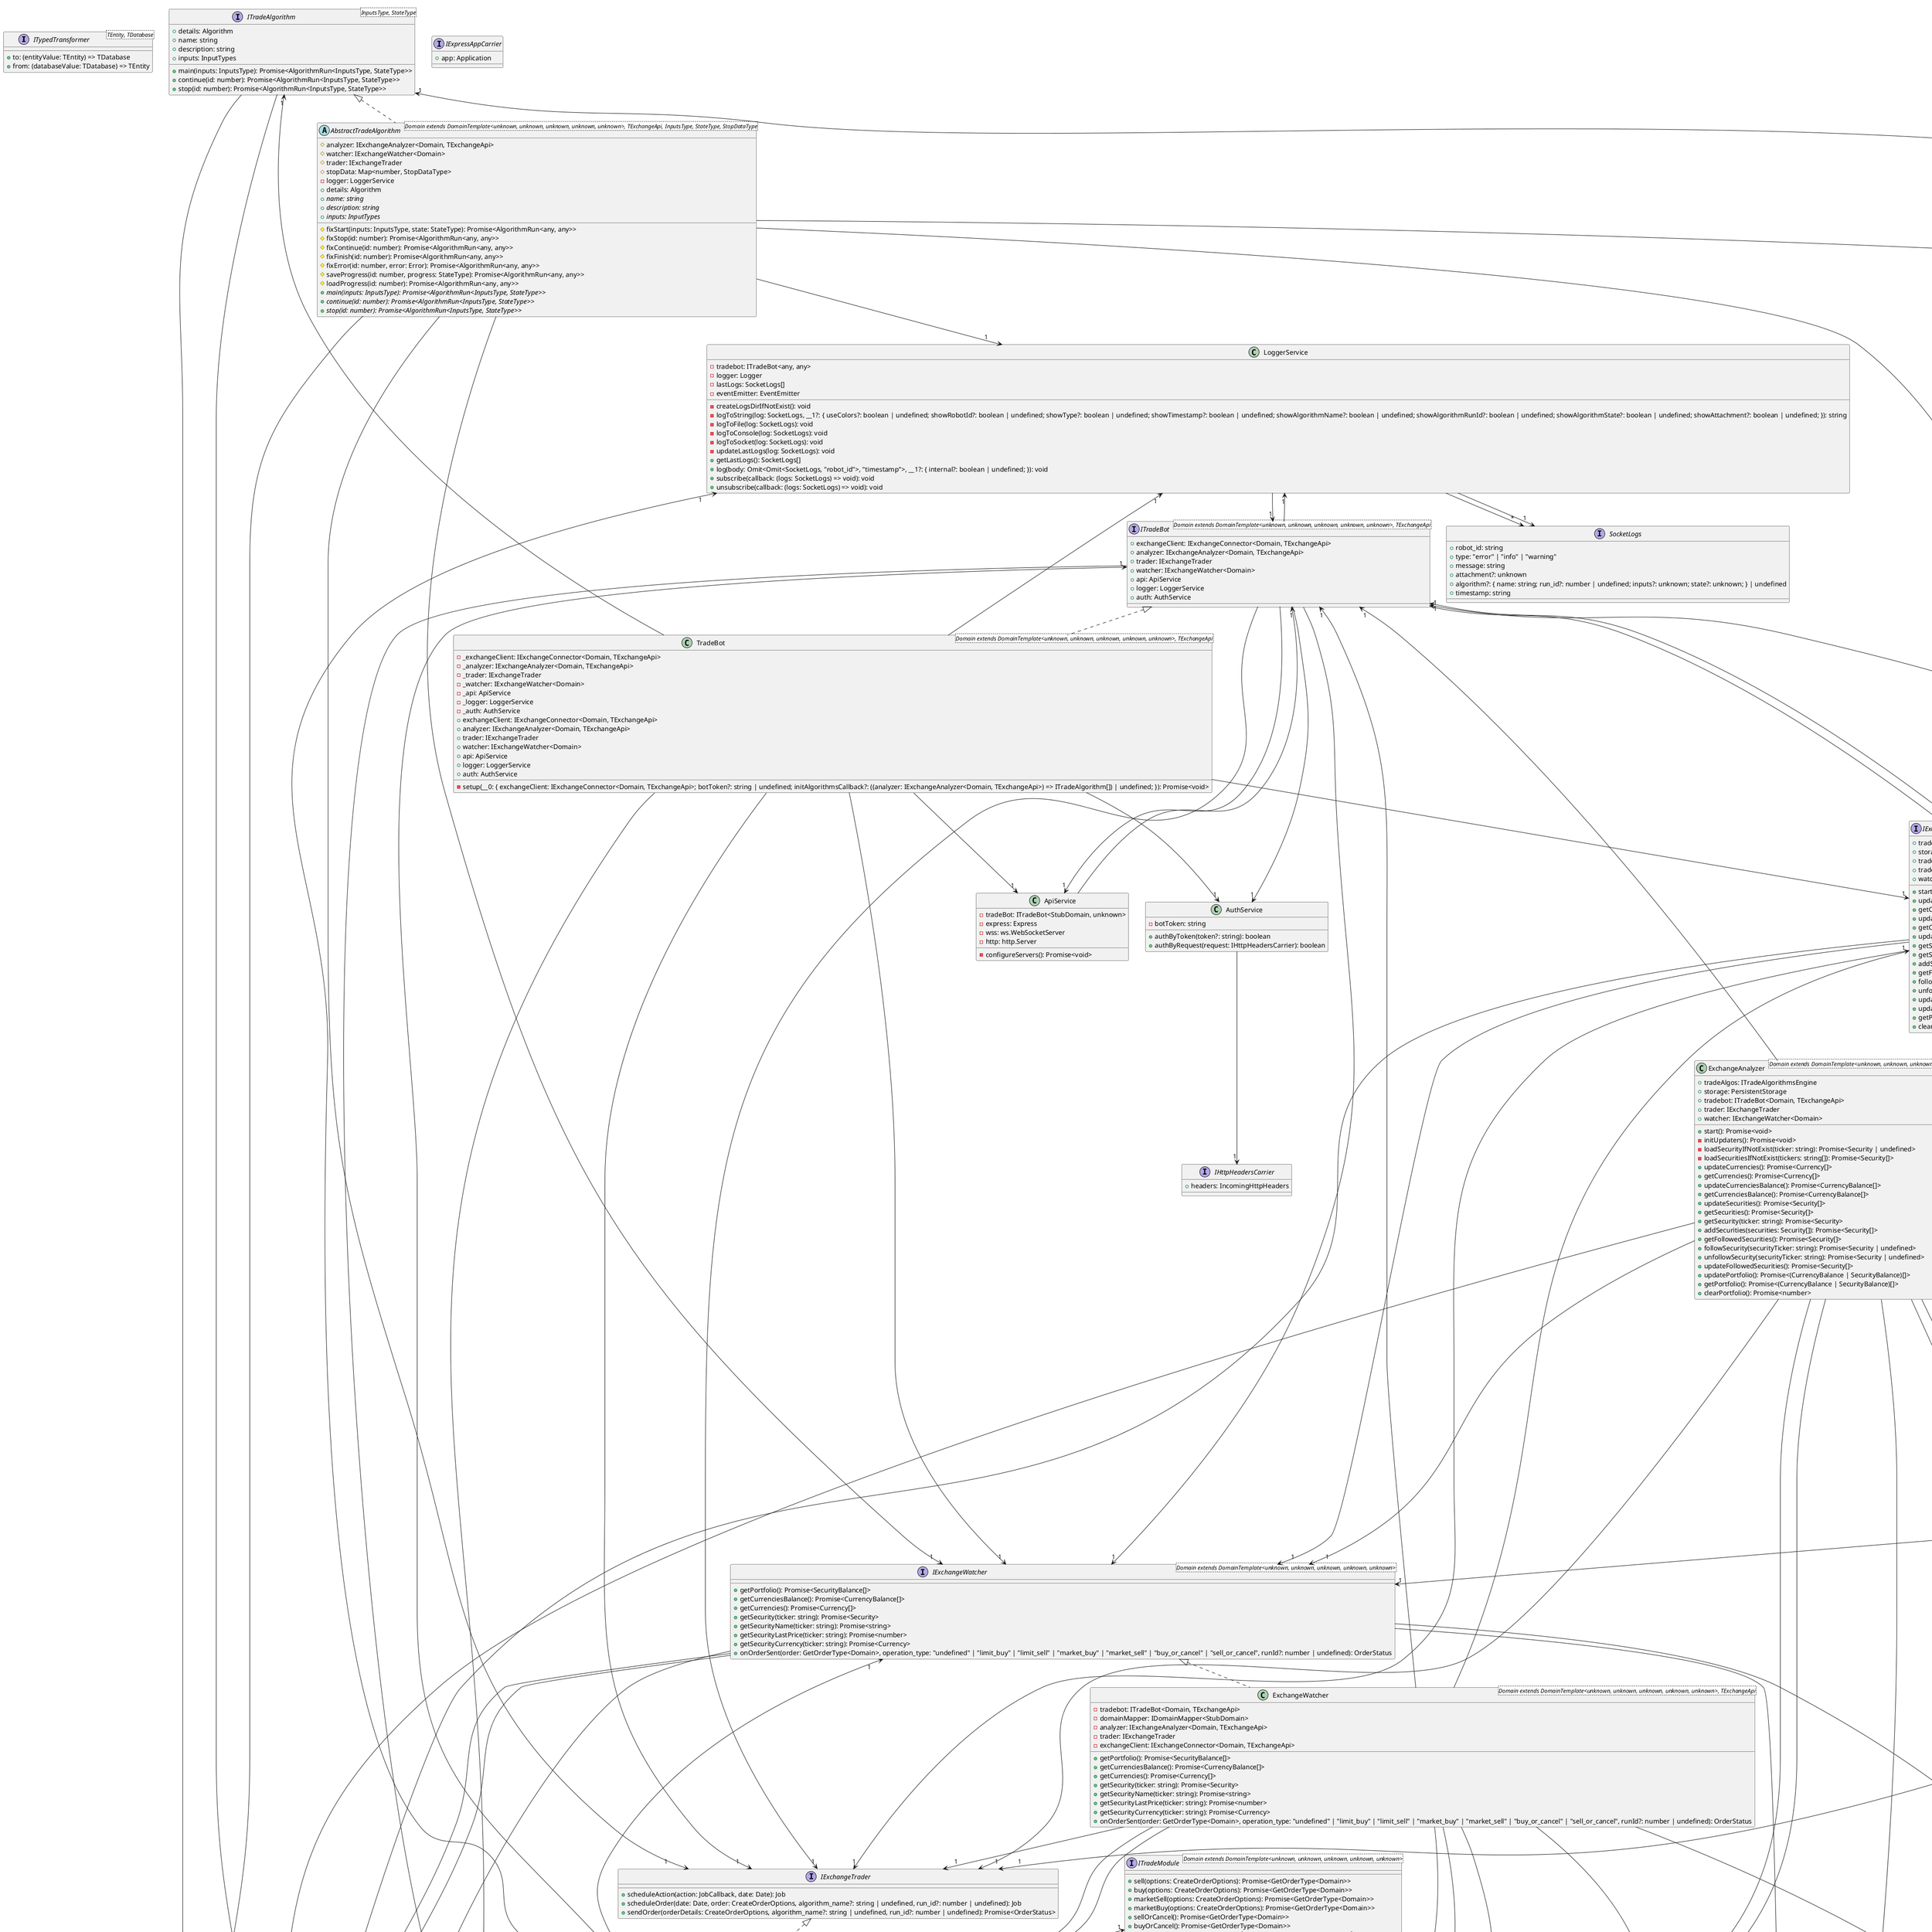 @startuml
interface ITypedTransformer<TEntity, TDatabase> {
    +to: (entityValue: TEntity) => TDatabase
    +from: (databaseValue: TDatabase) => TEntity
}
interface ITradeModule<Domain extends DomainTemplate<unknown, unknown, unknown, unknown, unknown>> {
    +sell(options: CreateOrderOptions): Promise<GetOrderType<Domain>>
    +buy(options: CreateOrderOptions): Promise<GetOrderType<Domain>>
    +marketSell(options: CreateOrderOptions): Promise<GetOrderType<Domain>>
    +marketBuy(options: CreateOrderOptions): Promise<GetOrderType<Domain>>
    +sellOrCancel(): Promise<GetOrderType<Domain>>
    +buyOrCancel(): Promise<GetOrderType<Domain>>
}
interface IInfoModule<Domain extends DomainTemplate<unknown, unknown, unknown, unknown, unknown>> {
    +getCurrencies(): Promise<GetCurrencyType<Domain>[]>
    +getSecurityLastPrice(ticker: string): Promise<number>
    +getSecurityCurrency(ticker: string): Promise<GetCurrencyType<Domain>>
    +getSecurityName(ticker: string): Promise<string>
    +getSecurity(ticker: string, ignoreCache?: boolean | undefined): Promise<GetSecurityBalanceType<Domain> | null>
    +getSecurityByExchangeId(id: string, ignoreCache?: boolean | undefined): Promise<GetSecurityBalanceType<Domain> | null>
}
interface IExchangeConnector<Domain extends DomainTemplate<unknown, unknown, unknown, unknown, unknown>, TExchangeApi> {
    +api: TExchangeApi
    +tradeModule: ITradeModule<Domain>
    +infoModule: IInfoModule<Domain>
    +domainMapper: IDomainMapper<Domain>
    +getPortfolio(): Promise<GetSecurityBalanceType<Domain>[]>
    +getCurrenciesBalance(): Promise<GetCurrencyBalanceType<Domain>[]>
}
abstract class AbstractTradeModule<Domain extends DomainTemplate<unknown, unknown, unknown, unknown, unknown>, TExchangeApi> implements ITradeModule {
    #exchangeClient: IExchangeConnector<Domain, TExchangeApi>
    +setExchangeClient(exchangeClient: IExchangeConnector<Domain, TExchangeApi>): void
    +{abstract} sell(__0: CreateOrderOptions): Promise<GetOrderType<Domain>>
    +{abstract} buy(__0: CreateOrderOptions): Promise<GetOrderType<Domain>>
    +{abstract} marketSell(__0: CreateOrderOptions): Promise<GetOrderType<Domain>>
    +{abstract} marketBuy(__0: CreateOrderOptions): Promise<GetOrderType<Domain>>
    +{abstract} sellOrCancel(): Promise<GetOrderType<Domain>>
    +{abstract} buyOrCancel(): Promise<GetOrderType<Domain>>
}
abstract class AbstractInfoModule<Domain extends DomainTemplate<unknown, unknown, unknown, unknown, unknown>, TExchangeApi> implements IInfoModule {
    #exchangeClient: IExchangeConnector<Domain, TExchangeApi>
    +setExchangeClient(exchangeClient: IExchangeConnector<Domain, TExchangeApi>): void
    +{abstract} getCurrencies(): Promise<GetCurrencyType<Domain>[]>
    +{abstract} getSecurityLastPrice(ticker: string): Promise<number>
    +{abstract} getSecurityCurrency(ticker: string): Promise<GetCurrencyType<Domain>>
    +{abstract} getSecurityName(ticker: string): Promise<string>
    +{abstract} getSecurity(ticker: string, ignoreCache?: boolean | undefined): Promise<GetSecurityType<Domain> | null>
    +{abstract} getSecurityByExchangeId(id: string, ignoreCache?: boolean | undefined): Promise<GetSecurityType<Domain> | null>
}
abstract class AbstractExchangeConnector<Domain extends DomainTemplate<unknown, unknown, unknown, unknown, unknown>, TExchangeApi> implements IExchangeConnector {
    -_isAccountInitialized: boolean
    +isAccountInitialized: boolean
    #isAccountInitialized: boolean
    +api: TExchangeApi
    +tradeModule: ITradeModule<Domain>
    +infoModule: IInfoModule<Domain>
    +domainMapper: IDomainMapper<Domain>
    #{abstract} initAccount(): Promise<unknown>
    +{abstract} getPortfolio(): Promise<GetSecurityBalanceType<Domain>[]>
    +{abstract} getCurrenciesBalance(): Promise<GetCurrencyBalanceType<Domain>[]>
}
class Algorithm {
    +name: string
    +description: string
    +inputTypes: InputTypes
    +algorithmRuns?: AlgorithmRun<any, any>[] | undefined
}
interface GetOrdersOptions extends ZGetOrdersOptions
class Order {
    +exchangeId: string
    +securityTicker: string
    +status: OrderStatus
    +operation: "undefined" | "limit_buy" | "limit_sell" | "market_buy" | "market_sell" | "buy_or_cancel" | "sell_or_cancel"
    +lots: number
    +price: number
    +updatedAt?: Date | undefined
    +algorithmRunId?: number | undefined
    +algorithmRun?: AlgorithmRun<any, any> | undefined
}
class AlgorithmRun<InputType, StateType> {
    +id: number
    +algorithmName: string
    +inputs: InputType
    +status: AlgorithmRunStatus
    +state: StateType
    +updatedAt: Date
    +createdAt: Date
    +algorithm: Algorithm
    +orders: Order[]
}
interface Currency {
    +name: string
    +ticker: string
    +exchangeTicker: string
}
interface CurrencyBalance {
    +type: "currency"
    +currencyTicker: string
    +amount: number
}
interface SecurityBalance {
    +type: "security"
    +securityTicker: string
    +amount: number
}
interface Security {
    +name: string
    +ticker: string
    +price: number
    +currencyTicker: string
}
abstract class AbstractDomainMapper<Domain extends DomainTemplate<unknown, unknown, unknown, unknown, unknown>, TExchangeApi> implements IDomainMapper {
    #exchangeClient: IExchangeConnector<Domain, TExchangeApi>
    +setExchangeClient(exchangeClient: IExchangeConnector<Domain, TExchangeApi>): void
    +{abstract} currency(currency: GetCurrencyType<Domain>): Promise<Currency>
    +{abstract} currencyBalance(currency: GetCurrencyBalanceType<Domain>): Promise<CurrencyBalance>
    +{abstract} security(security: GetSecurityType<Domain>): Promise<Security>
    +{abstract} securityBalance(portfolio: GetSecurityBalanceType<Domain>): Promise<SecurityBalance>
    +{abstract} order(order: GetOrderType<Domain>): Promise<Order>
    +{abstract} orderStatus(order: GetOrderType<Domain>): OrderStatus
    +{abstract} orderOperation(order: GetOrderType<Domain>): "undefined" | "limit_buy" | "limit_sell" | "market_buy" | "market_sell" | "buy_or_cancel" | "sell_or_cancel"
}
interface IDomainMapper<Domain extends DomainTemplate<unknown, unknown, unknown, unknown, unknown>> {
    +currency(currency: GetCurrencyType<Domain>): Promise<Currency>
    +currencyBalance(currency: GetCurrencyBalanceType<Domain>): Promise<CurrencyBalance>
    +security(security: GetSecurityType<Domain>): Promise<Security>
    +securityBalance(security: GetSecurityBalanceType<Domain>): Promise<SecurityBalance>
    +order(order: GetOrderType<Domain>): Promise<Order>
    +orderStatus(order: GetOrderType<Domain>): OrderStatus
    +orderOperation(order: GetOrderType<Domain>): "undefined" | "limit_buy" | "limit_sell" | "market_buy" | "market_sell" | "buy_or_cancel" | "sell_or_cancel"
}
class AlgorithmsRepository extends Repository
class AlgorithmRunsRepository extends Repository {
    +runOne(algorithmName: string, inputs: unknown, state?: unknown): Promise<AlgorithmRun<any, any>>
    +saveProgress(id: number, state: unknown): Promise<AlgorithmRun<any, any>>
    +loadProgress(id: number): Promise<AlgorithmRun<any, any> | null>
    +stopOne(id: number): Promise<AlgorithmRun<any, any>>
    +resumeOne(id: number): Promise<AlgorithmRun<any, any>>
    +finishOne(id: number): Promise<AlgorithmRun<any, any>>
    +storeError(id: number, error: Error): Promise<AlgorithmRun<any, any>>
    +findManyByAlgorithm(algorithmName: string): Promise<AlgorithmRun<any, any>[]>
    +findAllUnfinished(): Promise<AlgorithmRun<any, any>[]>
}
class OrdersRepository extends Repository {
    +saveOne(order: Order, operation: "undefined" | "limit_buy" | "limit_sell" | "market_buy" | "market_sell" | "buy_or_cancel" | "sell_or_cancel", runId?: number | undefined): Promise<Order>
    +search(options: GetOrdersOptions): Promise<Order[]>
}
interface IPersistentStorage {
    +orders: OrdersRepository
    +algorithms: AlgorithmsRepository
    +algorithmRuns: AlgorithmRunsRepository
}
class PersistentStorage implements IPersistentStorage {
    +orders: OrdersRepository
    +algorithms: AlgorithmsRepository
    +algorithmRuns: AlgorithmRunsRepository
    -datasource: DataSource
    -initDatasource(id: string): DataSource
}
class PortfolioStore {
    -items: PortfolioPosition[]
    -securitiesStore: SecuritiesStore
    -findPosition(position: PortfolioPosition, searchIn?: PortfolioPosition[]): PortfolioPosition | undefined
    +setSecuritiesStore(store: SecuritiesStore): void
    +portfolio: PortfolioPosition[]
    +currencies: CurrencyBalance[]
    +securities: SecurityBalance[]
    +updatePositions(positions: PortfolioPosition[]): void
    +updatePositionsAll(positions: PortfolioPosition[]): void
}
class SecuritiesStore {
    -items: Security[]
    -followList: string[]
    -updateJournal: Map<string, Date>
    -portfolioStore: PortfolioStore
    +setPortfolioStore(store: PortfolioStore): void
    +securities: Security[]
    +followedSecurities: Security[]
    +securitiesWithUpdates: { updatedAt: Date | undefined; name: string; ticker: string; price: number; currencyTicker: string; }[]
    +follow(securityTicker: string): Security | undefined
    +unfollow(securityTicker: string): Security | undefined
    +updateSecurities(securities: Security[]): void
    +getBalanceOf(securityTicker: string): SecurityBalance | undefined
}
class CurrenciesStore {
    -items: Currency[]
    -portfolioStore: PortfolioStore
    +setPortfolioStore(store: PortfolioStore): void
    +currencies: Currency[]
    +updateCurrenciesAll(currencies: Currency[]): void
    +getBalanceOf(currencyTicker: string): CurrencyBalance | undefined
}
class TradeBotStore {
    +securitiesStore: SecuritiesStore
    +portfolioStore: PortfolioStore
    +currenciesStore: CurrenciesStore
}
interface ITradeAlgorithm<InputsType, StateType> {
    +details: Algorithm
    +name: string
    +description: string
    +inputs: InputTypes
    +main(inputs: InputsType): Promise<AlgorithmRun<InputsType, StateType>>
    +continue(id: number): Promise<AlgorithmRun<InputsType, StateType>>
    +stop(id: number): Promise<AlgorithmRun<InputsType, StateType>>
}
interface ITradeAlgorithmsEngine {
    +description: Algorithm[]
    +runAlgorithm(name: string, inputs: unknown): Promise<AlgorithmRun<any, any>>
    +resumeAlgorithms(): Promise<void>
    +continueAlgorithm(name: string, run_id: number): Promise<AlgorithmRun<any, any>>
    +stopAlgorithm(name: string, run_id: number): Promise<AlgorithmRun<any, any>>
}
interface IExpressAppCarrier {
    +app: Application
}
class ApiService {
    -tradeBot: ITradeBot<StubDomain, unknown>
    -express: Express
    -wss: ws.WebSocketServer
    -http: http.Server
    -configureServers(): Promise<void>
}
interface IHttpHeadersCarrier {
    +headers: IncomingHttpHeaders
}
class AuthService {
    -botToken: string
    +authByToken(token?: string): boolean
    +authByRequest(request: IHttpHeadersCarrier): boolean
}
interface SocketLogs {
    +robot_id: string
    +type: "error" | "info" | "warning"
    +message: string
    +attachment?: unknown
    +algorithm?: { name: string; run_id?: number | undefined; inputs?: unknown; state?: unknown; } | undefined
    +timestamp: string
}
class LoggerService {
    -tradebot: ITradeBot<any, any>
    -logger: Logger
    -lastLogs: SocketLogs[]
    -eventEmitter: EventEmitter
    -createLogsDirIfNotExist(): void
    -logToString(log: SocketLogs, __1?: { useColors?: boolean | undefined; showRobotId?: boolean | undefined; showType?: boolean | undefined; showTimestamp?: boolean | undefined; showAlgorithmName?: boolean | undefined; showAlgorithmRunId?: boolean | undefined; showAlgorithmState?: boolean | undefined; showAttachment?: boolean | undefined; }): string
    -logToFile(log: SocketLogs): void
    -logToConsole(log: SocketLogs): void
    -logToSocket(log: SocketLogs): void
    -updateLastLogs(log: SocketLogs): void
    +getLastLogs(): SocketLogs[]
    +log(body: Omit<Omit<SocketLogs, "robot_id">, "timestamp">, __1?: { internal?: boolean | undefined; }): void
    +subscribe(callback: (logs: SocketLogs) => void): void
    +unsubscribe(callback: (logs: SocketLogs) => void): void
}
interface ITradeBot<Domain extends DomainTemplate<unknown, unknown, unknown, unknown, unknown>, TExchangeApi> {
    +exchangeClient: IExchangeConnector<Domain, TExchangeApi>
    +analyzer: IExchangeAnalyzer<Domain, TExchangeApi>
    +trader: IExchangeTrader
    +watcher: IExchangeWatcher<Domain>
    +api: ApiService
    +logger: LoggerService
    +auth: AuthService
}
class TradeAlgorithmsEngine<Domain extends DomainTemplate<unknown, unknown, unknown, unknown, unknown>, TExchangeApi> implements ITradeAlgorithmsEngine {
    #analyzer: IExchangeAnalyzer<Domain, TExchangeApi>
    #trader: IExchangeTrader
    #watcher: IExchangeWatcher<Domain>
    #tradebot: ITradeBot<Domain, TExchangeApi>
    #algorithms: ITradeAlgorithm<unknown, unknown>[]
    +description: Algorithm[]
    +runAlgorithm(name: string, inputs: unknown): Promise<AlgorithmRun<any, any>>
    +resumeAlgorithms(): Promise<void>
    +continueAlgorithm(name: string, id: number): Promise<AlgorithmRun<any, any>>
    +stopAlgorithm(name: string, id: number): Promise<AlgorithmRun<any, any>>
}
interface IExchangeTrader {
    +scheduleAction(action: JobCallback, date: Date): Job
    +scheduleOrder(date: Date, order: CreateOrderOptions, algorithm_name?: string | undefined, run_id?: number | undefined): Job
    +sendOrder(orderDetails: CreateOrderOptions, algorithm_name?: string | undefined, run_id?: number | undefined): Promise<OrderStatus>
}
interface IExchangeWatcher<Domain extends DomainTemplate<unknown, unknown, unknown, unknown, unknown>> {
    +getPortfolio(): Promise<SecurityBalance[]>
    +getCurrenciesBalance(): Promise<CurrencyBalance[]>
    +getCurrencies(): Promise<Currency[]>
    +getSecurity(ticker: string): Promise<Security>
    +getSecurityName(ticker: string): Promise<string>
    +getSecurityLastPrice(ticker: string): Promise<number>
    +getSecurityCurrency(ticker: string): Promise<Currency>
    +onOrderSent(order: GetOrderType<Domain>, operation_type: "undefined" | "limit_buy" | "limit_sell" | "market_buy" | "market_sell" | "buy_or_cancel" | "sell_or_cancel", runId?: number | undefined): OrderStatus
}
interface IExchangeAnalyzer<Domain extends DomainTemplate<unknown, unknown, unknown, unknown, unknown>, TExchangeApi> {
    +tradeAlgos: ITradeAlgorithmsEngine
    +storage: IPersistentStorage
    +tradebot: ITradeBot<Domain, TExchangeApi>
    +trader: IExchangeTrader
    +watcher: IExchangeWatcher<Domain>
    +start(): Promise<void>
    +updateCurrencies(): Promise<Currency[]>
    +getCurrencies(): Promise<Currency[]>
    +updateCurrenciesBalance(): Promise<CurrencyBalance[]>
    +getCurrenciesBalance(): Promise<CurrencyBalance[]>
    +updateSecurities(): Promise<Security[]>
    +getSecurities(): Promise<Security[]>
    +getSecurity(ticker: string): Promise<Security>
    +addSecurities(securities: Security[]): Promise<Security[]>
    +getFollowedSecurities(): Promise<Security[]>
    +followSecurity(securityTicker: string): Promise<Security | undefined>
    +unfollowSecurity(securityTicker: string): Promise<Security | undefined>
    +updateFollowedSecurities(): Promise<Security[]>
    +updatePortfolio(): Promise<(CurrencyBalance | SecurityBalance)[]>
    +getPortfolio(): Promise<(CurrencyBalance | SecurityBalance)[]>
    +clearPortfolio(): Promise<number>
}
class ExchangeAnalyzer<Domain extends DomainTemplate<unknown, unknown, unknown, unknown, unknown>, TExchangeApi> implements IExchangeAnalyzer {
    +tradeAlgos: ITradeAlgorithmsEngine
    +storage: PersistentStorage
    +tradebot: ITradeBot<Domain, TExchangeApi>
    +trader: IExchangeTrader
    +watcher: IExchangeWatcher<Domain>
    +start(): Promise<void>
    -initUpdaters(): Promise<void>
    -loadSecurityIfNotExist(ticker: string): Promise<Security | undefined>
    -loadSecuritiesIfNotExist(tickers: string[]): Promise<Security[]>
    +updateCurrencies(): Promise<Currency[]>
    +getCurrencies(): Promise<Currency[]>
    +updateCurrenciesBalance(): Promise<CurrencyBalance[]>
    +getCurrenciesBalance(): Promise<CurrencyBalance[]>
    +updateSecurities(): Promise<Security[]>
    +getSecurities(): Promise<Security[]>
    +getSecurity(ticker: string): Promise<Security>
    +addSecurities(securities: Security[]): Promise<Security[]>
    +getFollowedSecurities(): Promise<Security[]>
    +followSecurity(securityTicker: string): Promise<Security | undefined>
    +unfollowSecurity(securityTicker: string): Promise<Security | undefined>
    +updateFollowedSecurities(): Promise<Security[]>
    +updatePortfolio(): Promise<(CurrencyBalance | SecurityBalance)[]>
    +getPortfolio(): Promise<(CurrencyBalance | SecurityBalance)[]>
    +clearPortfolio(): Promise<number>
}
class ExchangeTrader<Domain extends DomainTemplate<unknown, unknown, unknown, unknown, unknown>, TExchangeApi> implements IExchangeTrader {
    -tradebot: ITradeBot<Domain, TExchangeApi>
    -watcher: IExchangeWatcher<Domain>
    -logger: LoggerService
    -exchangeClient: IExchangeConnector<Domain, TExchangeApi>
    +scheduleAction(action: JobCallback, date: Date): Job
    +scheduleOrder(date: Date, order: CreateOrderOptions, algorithm_name?: string | undefined, run_id?: number | undefined): Job
    +sendOrder(orderDetails: CreateOrderOptions, algorithm_name?: string | undefined, run_id?: number | undefined): Promise<OrderStatus>
}
class ExchangeWatcher<Domain extends DomainTemplate<unknown, unknown, unknown, unknown, unknown>, TExchangeApi> implements IExchangeWatcher {
    -tradebot: ITradeBot<Domain, TExchangeApi>
    -domainMapper: IDomainMapper<StubDomain>
    -analyzer: IExchangeAnalyzer<Domain, TExchangeApi>
    -trader: IExchangeTrader
    -exchangeClient: IExchangeConnector<Domain, TExchangeApi>
    +getPortfolio(): Promise<SecurityBalance[]>
    +getCurrenciesBalance(): Promise<CurrencyBalance[]>
    +getCurrencies(): Promise<Currency[]>
    +getSecurity(ticker: string): Promise<Security>
    +getSecurityName(ticker: string): Promise<string>
    +getSecurityLastPrice(ticker: string): Promise<number>
    +getSecurityCurrency(ticker: string): Promise<Currency>
    +onOrderSent(order: GetOrderType<Domain>, operation_type: "undefined" | "limit_buy" | "limit_sell" | "market_buy" | "market_sell" | "buy_or_cancel" | "sell_or_cancel", runId?: number | undefined): OrderStatus
}
class TradeBot<Domain extends DomainTemplate<unknown, unknown, unknown, unknown, unknown>, TExchangeApi> implements ITradeBot {
    -_exchangeClient: IExchangeConnector<Domain, TExchangeApi>
    -_analyzer: IExchangeAnalyzer<Domain, TExchangeApi>
    -_trader: IExchangeTrader
    -_watcher: IExchangeWatcher<Domain>
    -_api: ApiService
    -_logger: LoggerService
    -_auth: AuthService
    +exchangeClient: IExchangeConnector<Domain, TExchangeApi>
    +analyzer: IExchangeAnalyzer<Domain, TExchangeApi>
    +trader: IExchangeTrader
    +watcher: IExchangeWatcher<Domain>
    +api: ApiService
    +logger: LoggerService
    +auth: AuthService
    -setup(__0: { exchangeClient: IExchangeConnector<Domain, TExchangeApi>; botToken?: string | undefined; initAlgorithmsCallback?: ((analyzer: IExchangeAnalyzer<Domain, TExchangeApi>) => ITradeAlgorithm[]) | undefined; }): Promise<void>
}
abstract class AbstractTradeAlgorithm<Domain extends DomainTemplate<unknown, unknown, unknown, unknown, unknown>, TExchangeApi, InputsType, StateType, StopDataType> implements ITradeAlgorithm {
    #analyzer: IExchangeAnalyzer<Domain, TExchangeApi>
    #watcher: IExchangeWatcher<Domain>
    #trader: IExchangeTrader
    #stopData: Map<number, StopDataType>
    -logger: LoggerService
    +details: Algorithm
    #fixStart(inputs: InputsType, state: StateType): Promise<AlgorithmRun<any, any>>
    #fixStop(id: number): Promise<AlgorithmRun<any, any>>
    #fixContinue(id: number): Promise<AlgorithmRun<any, any>>
    #fixFinish(id: number): Promise<AlgorithmRun<any, any>>
    #fixError(id: number, error: Error): Promise<AlgorithmRun<any, any>>
    #saveProgress(id: number, progress: StateType): Promise<AlgorithmRun<any, any>>
    #loadProgress(id: number): Promise<AlgorithmRun<any, any>>
    +{abstract} name: string
    +{abstract} description: string
    +{abstract} inputs: InputTypes
    +{abstract} main(inputs: InputsType): Promise<AlgorithmRun<InputsType, StateType>>
    +{abstract} continue(id: number): Promise<AlgorithmRun<InputsType, StateType>>
    +{abstract} stop(id: number): Promise<AlgorithmRun<InputsType, StateType>>
}
IExchangeConnector --> "1" ITradeModule
IExchangeConnector --> "1" IInfoModule
IExchangeConnector --> "1" IDomainMapper
AbstractTradeModule --> "1" IExchangeConnector
AbstractInfoModule --> "1" IExchangeConnector
AbstractExchangeConnector --> "1" ITradeModule
AbstractExchangeConnector --> "1" IInfoModule
AbstractExchangeConnector --> "1" IDomainMapper
Algorithm --> "1" AlgorithmRun
Order --> "1" AlgorithmRun
AlgorithmRun --> "1" Algorithm
AlgorithmRun --> "*" Order
AbstractDomainMapper --> "1" IExchangeConnector
AbstractDomainMapper --> "1" Currency
AbstractDomainMapper --> "1" CurrencyBalance
AbstractDomainMapper --> "1" Security
AbstractDomainMapper --> "1" SecurityBalance
AbstractDomainMapper --> "1" Order
IDomainMapper --> "1" Currency
IDomainMapper --> "1" CurrencyBalance
IDomainMapper --> "1" Security
IDomainMapper --> "1" SecurityBalance
IDomainMapper --> "1" Order
AlgorithmRunsRepository --> "1" AlgorithmRun
OrdersRepository --> "1" Order
OrdersRepository --> "1" GetOrdersOptions
OrdersRepository --> "*" Order
IPersistentStorage --> "1" OrdersRepository
IPersistentStorage --> "1" AlgorithmsRepository
IPersistentStorage --> "1" AlgorithmRunsRepository
PersistentStorage --> "1" OrdersRepository
PersistentStorage --> "1" AlgorithmsRepository
PersistentStorage --> "1" AlgorithmRunsRepository
PortfolioStore --> "1" SecuritiesStore
PortfolioStore --> "*" CurrencyBalance
PortfolioStore --> "*" SecurityBalance
SecuritiesStore --> "*" Security
SecuritiesStore --> "1" PortfolioStore
SecuritiesStore --> "1" Security
SecuritiesStore --> "1" SecurityBalance
CurrenciesStore --> "*" Currency
CurrenciesStore --> "1" PortfolioStore
CurrenciesStore --> "1" Currency
CurrenciesStore --> "1" CurrencyBalance
TradeBotStore --> "1" SecuritiesStore
TradeBotStore --> "1" PortfolioStore
TradeBotStore --> "1" CurrenciesStore
ITradeAlgorithm --> "1" Algorithm
ITradeAlgorithm --> "1" AlgorithmRun
ITradeAlgorithmsEngine --> "*" Algorithm
ITradeAlgorithmsEngine --> "1" AlgorithmRun
ApiService --> "1" ITradeBot
AuthService --> "1" IHttpHeadersCarrier
LoggerService --> "1" ITradeBot
LoggerService --> "*" SocketLogs
LoggerService --> "1" SocketLogs
ITradeBot --> "1" IExchangeConnector
ITradeBot --> "1" IExchangeAnalyzer
ITradeBot --> "1" IExchangeTrader
ITradeBot --> "1" IExchangeWatcher
ITradeBot --> "1" ApiService
ITradeBot --> "1" LoggerService
ITradeBot --> "1" AuthService
TradeAlgorithmsEngine --> "1" IExchangeAnalyzer
TradeAlgorithmsEngine --> "1" IExchangeTrader
TradeAlgorithmsEngine --> "1" IExchangeWatcher
TradeAlgorithmsEngine --> "1" ITradeBot
TradeAlgorithmsEngine --> "1" ITradeAlgorithm
TradeAlgorithmsEngine --> "*" Algorithm
TradeAlgorithmsEngine --> "1" AlgorithmRun
IExchangeWatcher --> "*" SecurityBalance
IExchangeWatcher --> "*" CurrencyBalance
IExchangeWatcher --> "*" Currency
IExchangeWatcher --> "1" Security
IExchangeWatcher --> "1" Currency
IExchangeAnalyzer --> "1" ITradeAlgorithmsEngine
IExchangeAnalyzer --> "1" IPersistentStorage
IExchangeAnalyzer --> "1" ITradeBot
IExchangeAnalyzer --> "1" IExchangeTrader
IExchangeAnalyzer --> "1" IExchangeWatcher
IExchangeAnalyzer --> "*" Currency
IExchangeAnalyzer --> "*" CurrencyBalance
IExchangeAnalyzer --> "*" Security
IExchangeAnalyzer --> "1" Security
IExchangeAnalyzer --> "1" CurrencyBalance
IExchangeAnalyzer --> "1" SecurityBalance
ExchangeAnalyzer --> "1" ITradeAlgorithmsEngine
ExchangeAnalyzer --> "1" PersistentStorage
ExchangeAnalyzer --> "1" ITradeBot
ExchangeAnalyzer --> "1" IExchangeTrader
ExchangeAnalyzer --> "1" IExchangeWatcher
ExchangeAnalyzer --> "1" Security
ExchangeAnalyzer --> "*" Security
ExchangeAnalyzer --> "*" Currency
ExchangeAnalyzer --> "*" CurrencyBalance
ExchangeAnalyzer --> "1" CurrencyBalance
ExchangeAnalyzer --> "1" SecurityBalance
ExchangeTrader --> "1" ITradeBot
ExchangeTrader --> "1" IExchangeWatcher
ExchangeTrader --> "1" LoggerService
ExchangeTrader --> "1" IExchangeConnector
ExchangeWatcher --> "1" ITradeBot
ExchangeWatcher --> "1" IDomainMapper
ExchangeWatcher --> "1" IExchangeAnalyzer
ExchangeWatcher --> "1" IExchangeTrader
ExchangeWatcher --> "1" IExchangeConnector
ExchangeWatcher --> "*" SecurityBalance
ExchangeWatcher --> "*" CurrencyBalance
ExchangeWatcher --> "*" Currency
ExchangeWatcher --> "1" Security
ExchangeWatcher --> "1" Currency
TradeBot --> "1" IExchangeConnector
TradeBot --> "1" IExchangeAnalyzer
TradeBot --> "1" IExchangeTrader
TradeBot --> "1" IExchangeWatcher
TradeBot --> "1" ApiService
TradeBot --> "1" LoggerService
TradeBot --> "1" AuthService
TradeBot --> "1" ITradeAlgorithm
AbstractTradeAlgorithm --> "1" IExchangeAnalyzer
AbstractTradeAlgorithm --> "1" IExchangeWatcher
AbstractTradeAlgorithm --> "1" IExchangeTrader
AbstractTradeAlgorithm --> "1" LoggerService
AbstractTradeAlgorithm --> "1" Algorithm
AbstractTradeAlgorithm --> "1" AlgorithmRun
@enduml